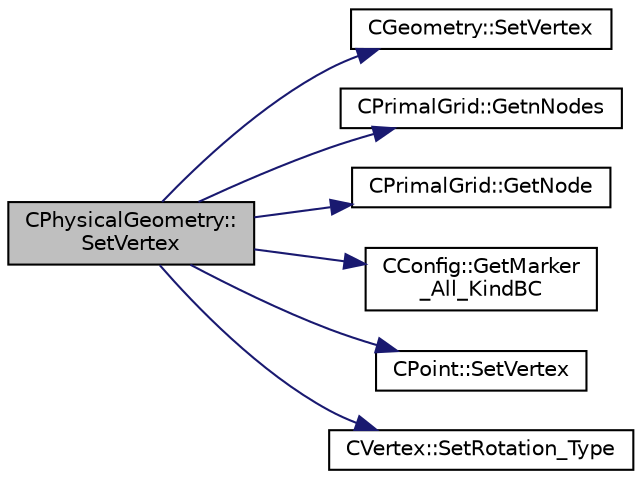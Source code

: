 digraph "CPhysicalGeometry::SetVertex"
{
  edge [fontname="Helvetica",fontsize="10",labelfontname="Helvetica",labelfontsize="10"];
  node [fontname="Helvetica",fontsize="10",shape=record];
  rankdir="LR";
  Node1412 [label="CPhysicalGeometry::\lSetVertex",height=0.2,width=0.4,color="black", fillcolor="grey75", style="filled", fontcolor="black"];
  Node1412 -> Node1413 [color="midnightblue",fontsize="10",style="solid",fontname="Helvetica"];
  Node1413 [label="CGeometry::SetVertex",height=0.2,width=0.4,color="black", fillcolor="white", style="filled",URL="$class_c_geometry.html#a8939dfc083971d04416774b9bf719ab1",tooltip="Sets vertex. "];
  Node1412 -> Node1414 [color="midnightblue",fontsize="10",style="solid",fontname="Helvetica"];
  Node1414 [label="CPrimalGrid::GetnNodes",height=0.2,width=0.4,color="black", fillcolor="white", style="filled",URL="$class_c_primal_grid.html#a0efbf2f8391d5177d92bd850016a3783",tooltip="A pure virtual member. "];
  Node1412 -> Node1415 [color="midnightblue",fontsize="10",style="solid",fontname="Helvetica"];
  Node1415 [label="CPrimalGrid::GetNode",height=0.2,width=0.4,color="black", fillcolor="white", style="filled",URL="$class_c_primal_grid.html#a4fc7b6b6ac5025325c7e68fb56fbeef8",tooltip="A pure virtual member. "];
  Node1412 -> Node1416 [color="midnightblue",fontsize="10",style="solid",fontname="Helvetica"];
  Node1416 [label="CConfig::GetMarker\l_All_KindBC",height=0.2,width=0.4,color="black", fillcolor="white", style="filled",URL="$class_c_config.html#a57d43acc1457d2d27095ce006218862e",tooltip="Get the kind of boundary for each marker. "];
  Node1412 -> Node1417 [color="midnightblue",fontsize="10",style="solid",fontname="Helvetica"];
  Node1417 [label="CPoint::SetVertex",height=0.2,width=0.4,color="black", fillcolor="white", style="filled",URL="$class_c_point.html#aa1b8ba734a91508a5f4aa8a6d0b9651c",tooltip="Set the boundary vertex that compose the control volume. "];
  Node1412 -> Node1418 [color="midnightblue",fontsize="10",style="solid",fontname="Helvetica"];
  Node1418 [label="CVertex::SetRotation_Type",height=0.2,width=0.4,color="black", fillcolor="white", style="filled",URL="$class_c_vertex.html#ab7dd4ebe3827a309a48b7e4cbd52dcd8",tooltip="Set the type of rotation associated to the vertex. "];
}

